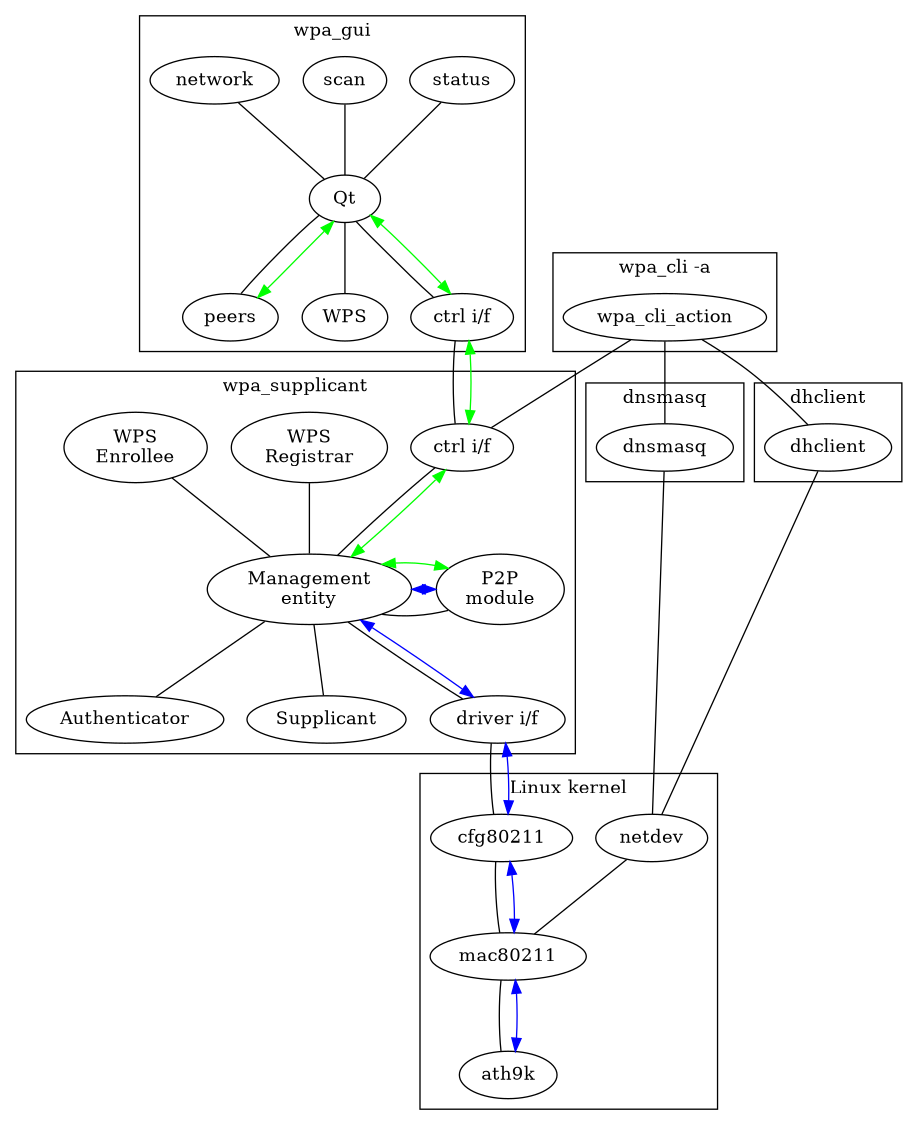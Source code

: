 digraph p2p_arch {
	ranksep=.75;
	size = "7.5,7.5";

	edge [dir=none];

	subgraph cluster_wpa_gui {
		label = "wpa_gui";

		status -> Qt;
		scan -> Qt;
		network -> Qt;
		Qt -> peers;
		Qt -> WPS;
		Qt -> gui_ctrl;

		gui_ctrl [label="ctrl i/f"];
	}

	subgraph cluster_wpa_supplicant {
		label = "wpa_supplicant"

		ctrl_iface [label="ctrl i/f"];
		authenticator [label="Authenticator"];
		supplicant [label="Supplicant"];
		driver_iface [label="driver i/f"];
		p2p_module [label="P2P\nmodule"];
		wps_registrar [label="WPS\nRegistrar"];
		wps_enrollee [label="WPS\nEnrollee"];
		mgmt_entity [label="Management\nentity"];

		ctrl_iface -> mgmt_entity;
		p2p_module -> mgmt_entity;
		wps_registrar -> mgmt_entity;
		wps_enrollee -> mgmt_entity;
		mgmt_entity -> authenticator;
		mgmt_entity -> supplicant;
		mgmt_entity -> driver_iface;

		{ rank = same; mgmt_entity; p2p_module; }
	}

	subgraph cluster_wpa_cli {
		label = "wpa_cli -a"

		wpa_cli_action;
	}

	subgraph cluster_dnsmasq {
		label = "dnsmasq"

		dnsmasq;
	}

	subgraph cluster_dhclient {
		label = "dhclient"

		dhclient;
	}

	subgraph cluster_kernel {
		label = "Linux kernel"

		cfg80211 -> mac80211;
		netdev -> mac80211;
		mac80211 -> ath9k;
	}

	gui_ctrl -> ctrl_iface;
	wpa_cli_action -> ctrl_iface;

	driver_iface -> cfg80211;

	wpa_cli_action -> dnsmasq;
	wpa_cli_action -> dhclient;

	dnsmasq -> netdev;
	dhclient -> netdev;

	edge [color=blue,dir=both];
	p2p_module -> mgmt_entity -> driver_iface -> cfg80211 -> mac80211 -> ath9k;

	edge [color=green,dir=both];
	peers -> Qt -> gui_ctrl -> ctrl_iface -> mgmt_entity -> p2p_module;
}
